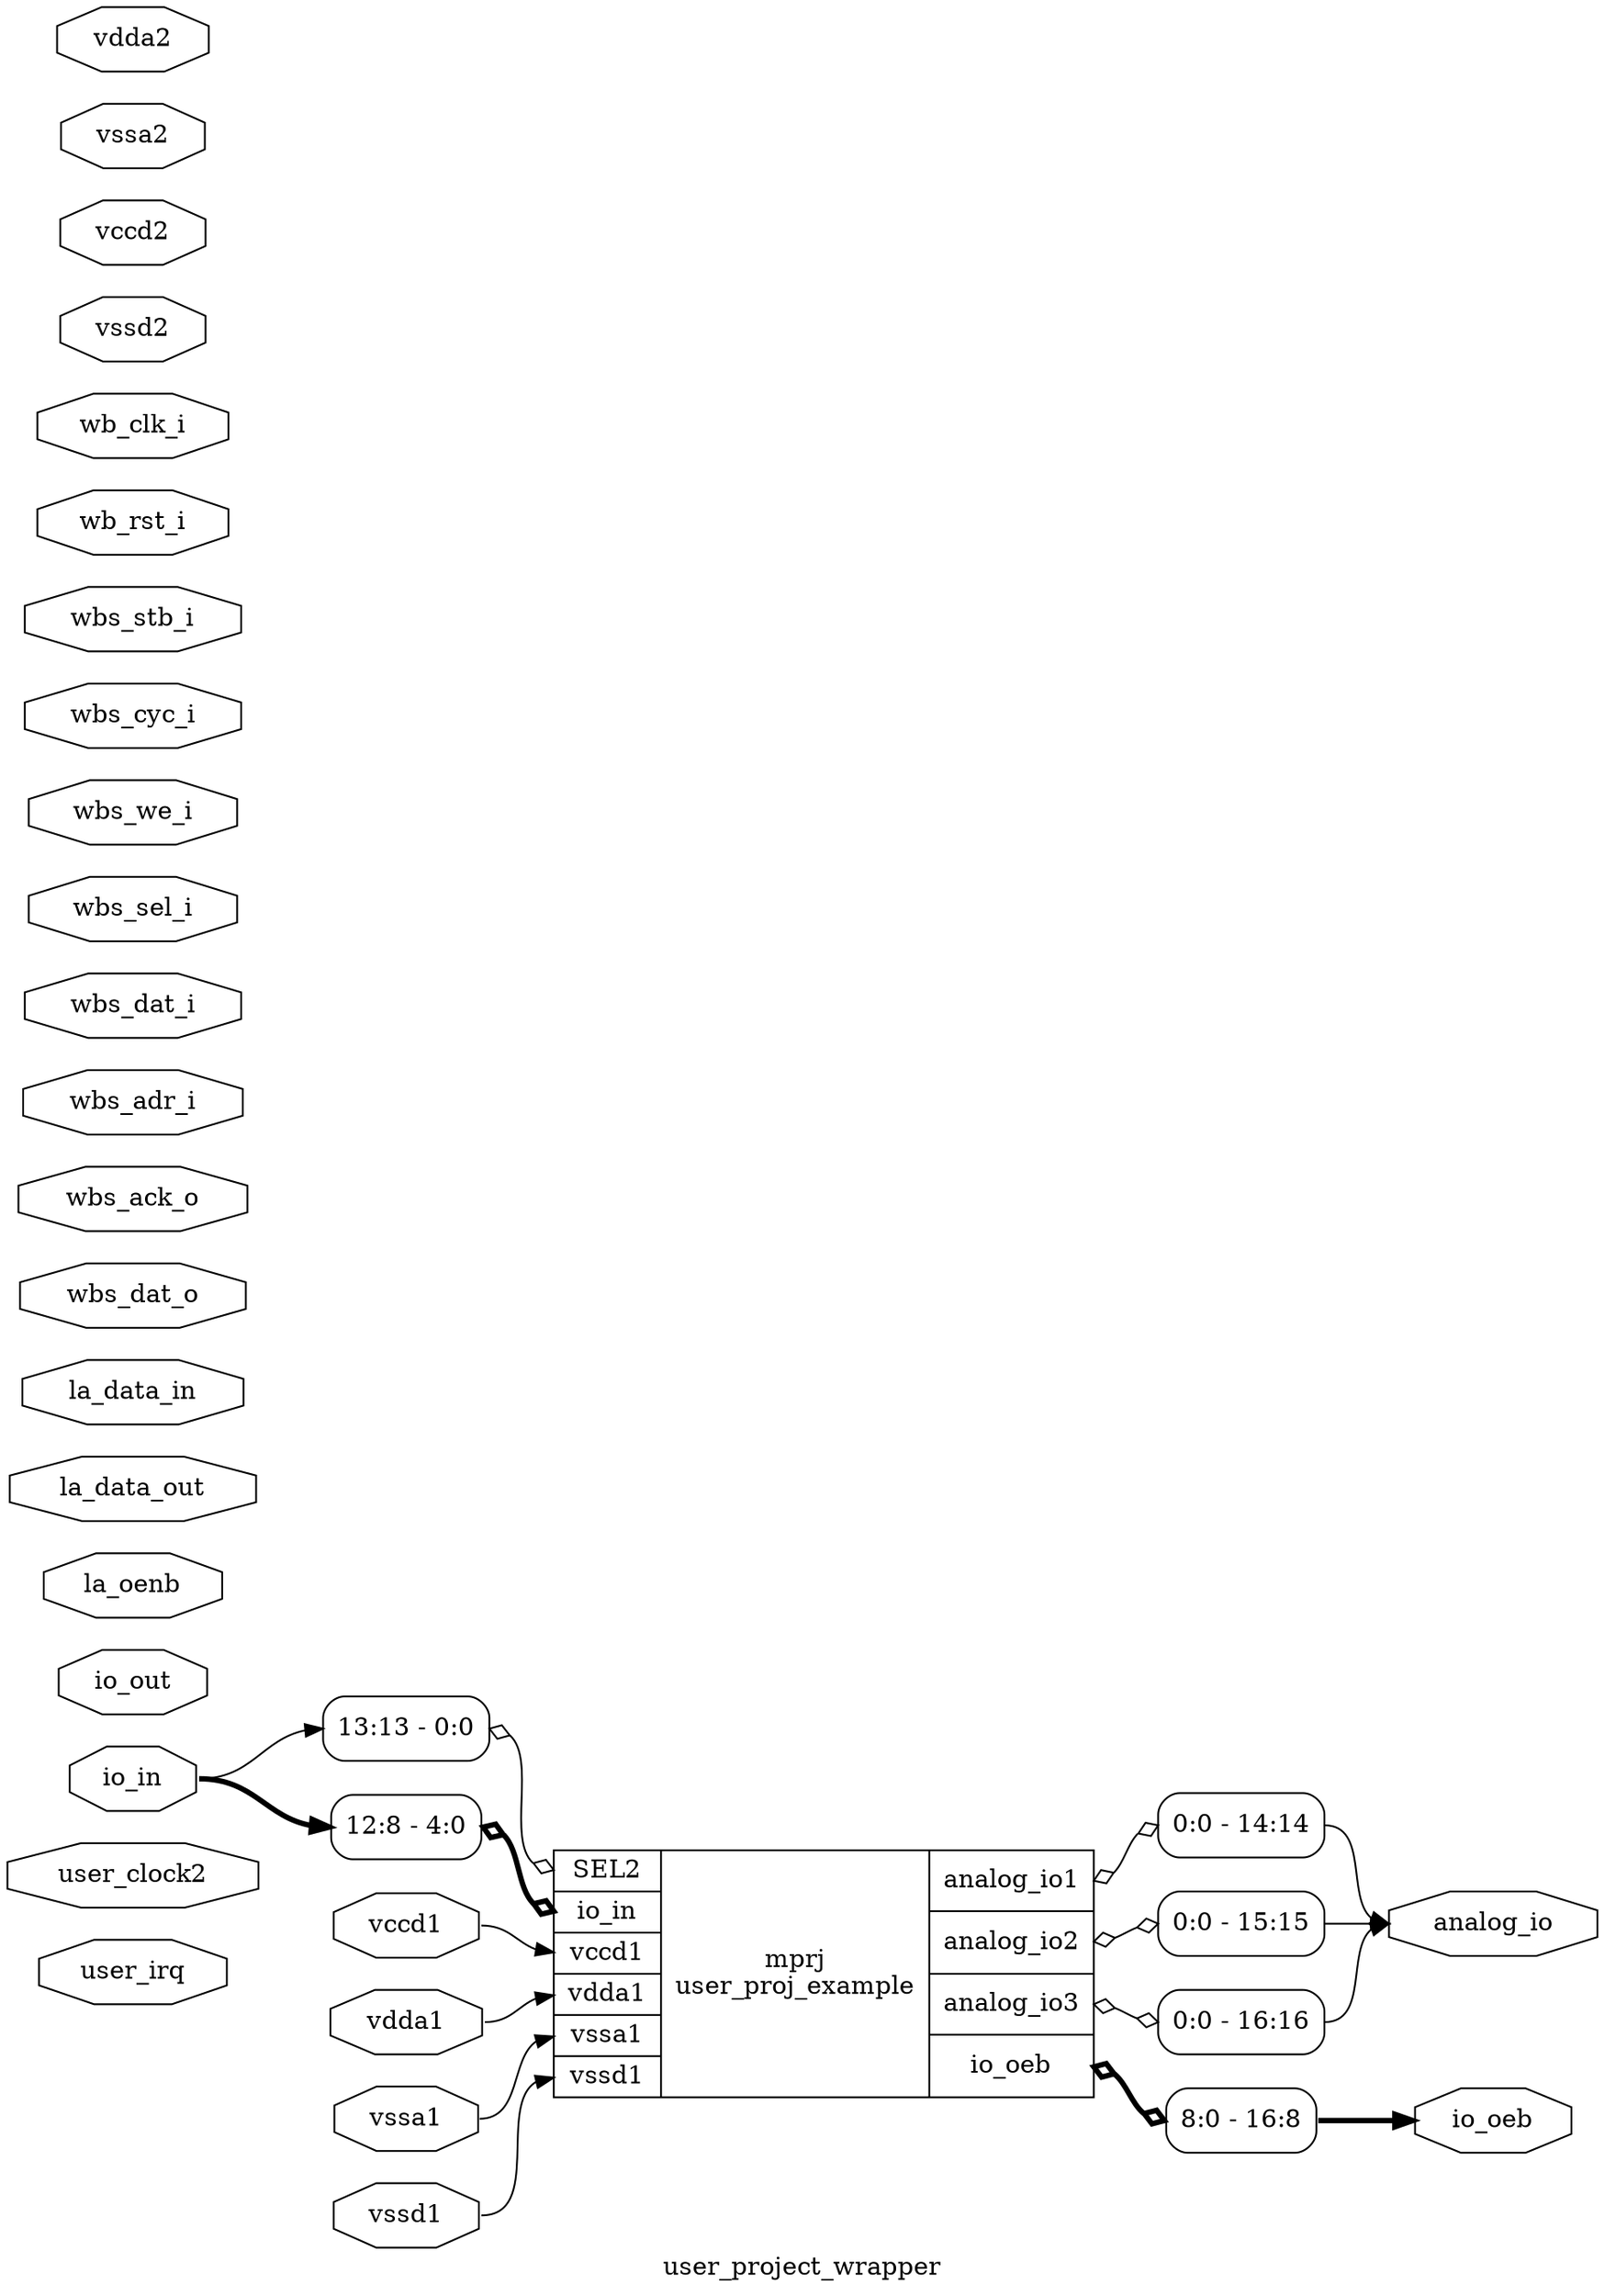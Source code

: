 digraph "user_project_wrapper" {
label="user_project_wrapper";
rankdir="LR";
remincross=true;
n1 [ shape=octagon, label="user_irq", color="black", fontcolor="black" ];
n2 [ shape=octagon, label="user_clock2", color="black", fontcolor="black" ];
n3 [ shape=octagon, label="analog_io", color="black", fontcolor="black" ];
n4 [ shape=octagon, label="io_oeb", color="black", fontcolor="black" ];
n5 [ shape=octagon, label="io_out", color="black", fontcolor="black" ];
n6 [ shape=octagon, label="io_in", color="black", fontcolor="black" ];
n7 [ shape=octagon, label="la_oenb", color="black", fontcolor="black" ];
n8 [ shape=octagon, label="la_data_out", color="black", fontcolor="black" ];
n9 [ shape=octagon, label="la_data_in", color="black", fontcolor="black" ];
n10 [ shape=octagon, label="wbs_dat_o", color="black", fontcolor="black" ];
n11 [ shape=octagon, label="wbs_ack_o", color="black", fontcolor="black" ];
n12 [ shape=octagon, label="wbs_adr_i", color="black", fontcolor="black" ];
n13 [ shape=octagon, label="wbs_dat_i", color="black", fontcolor="black" ];
n14 [ shape=octagon, label="wbs_sel_i", color="black", fontcolor="black" ];
n15 [ shape=octagon, label="wbs_we_i", color="black", fontcolor="black" ];
n16 [ shape=octagon, label="wbs_cyc_i", color="black", fontcolor="black" ];
n17 [ shape=octagon, label="wbs_stb_i", color="black", fontcolor="black" ];
n18 [ shape=octagon, label="wb_rst_i", color="black", fontcolor="black" ];
n19 [ shape=octagon, label="wb_clk_i", color="black", fontcolor="black" ];
n20 [ shape=octagon, label="vssd2", color="black", fontcolor="black" ];
n21 [ shape=octagon, label="vssd1", color="black", fontcolor="black" ];
n22 [ shape=octagon, label="vccd2", color="black", fontcolor="black" ];
n23 [ shape=octagon, label="vccd1", color="black", fontcolor="black" ];
n24 [ shape=octagon, label="vssa2", color="black", fontcolor="black" ];
n25 [ shape=octagon, label="vssa1", color="black", fontcolor="black" ];
n26 [ shape=octagon, label="vdda2", color="black", fontcolor="black" ];
n27 [ shape=octagon, label="vdda1", color="black", fontcolor="black" ];
c32 [ shape=record, label="{{<p28> SEL2|<p6> io_in|<p23> vccd1|<p27> vdda1|<p25> vssa1|<p21> vssd1}|mprj\nuser_proj_example|{<p29> analog_io1|<p30> analog_io2|<p31> analog_io3|<p4> io_oeb}}",  ];
x0 [ shape=record, style=rounded, label="<s0> 0:0 - 16:16 ", color="black", fontcolor="black" ];
c32:p31:e -> x0:w [arrowhead=odiamond, arrowtail=odiamond, dir=both, color="black", fontcolor="black", label=""];
x1 [ shape=record, style=rounded, label="<s0> 0:0 - 15:15 ", color="black", fontcolor="black" ];
c32:p30:e -> x1:w [arrowhead=odiamond, arrowtail=odiamond, dir=both, color="black", fontcolor="black", label=""];
x2 [ shape=record, style=rounded, label="<s0> 0:0 - 14:14 ", color="black", fontcolor="black" ];
c32:p29:e -> x2:w [arrowhead=odiamond, arrowtail=odiamond, dir=both, color="black", fontcolor="black", label=""];
x3 [ shape=record, style=rounded, label="<s0> 13:13 - 0:0 ", color="black", fontcolor="black" ];
x3:e -> c32:p28:w [arrowhead=odiamond, arrowtail=odiamond, dir=both, color="black", fontcolor="black", label=""];
x4 [ shape=record, style=rounded, label="<s0> 12:8 - 4:0 ", color="black", fontcolor="black" ];
x4:e -> c32:p6:w [arrowhead=odiamond, arrowtail=odiamond, dir=both, color="black", fontcolor="black", style="setlinewidth(3)", label=""];
x5 [ shape=record, style=rounded, label="<s0> 8:0 - 16:8 ", color="black", fontcolor="black" ];
c32:p4:e -> x5:w [arrowhead=odiamond, arrowtail=odiamond, dir=both, color="black", fontcolor="black", style="setlinewidth(3)", label=""];
n21:e -> c32:p21:w [color="black", fontcolor="black", label=""];
n23:e -> c32:p23:w [color="black", fontcolor="black", label=""];
n25:e -> c32:p25:w [color="black", fontcolor="black", label=""];
n27:e -> c32:p27:w [color="black", fontcolor="black", label=""];
x0:s0:e -> n3:w [color="black", fontcolor="black", label=""];
x1:s0:e -> n3:w [color="black", fontcolor="black", label=""];
x2:s0:e -> n3:w [color="black", fontcolor="black", label=""];
x5:s0:e -> n4:w [color="black", fontcolor="black", style="setlinewidth(3)", label=""];
n6:e -> x3:s0:w [color="black", fontcolor="black", label=""];
n6:e -> x4:s0:w [color="black", fontcolor="black", style="setlinewidth(3)", label=""];
}

